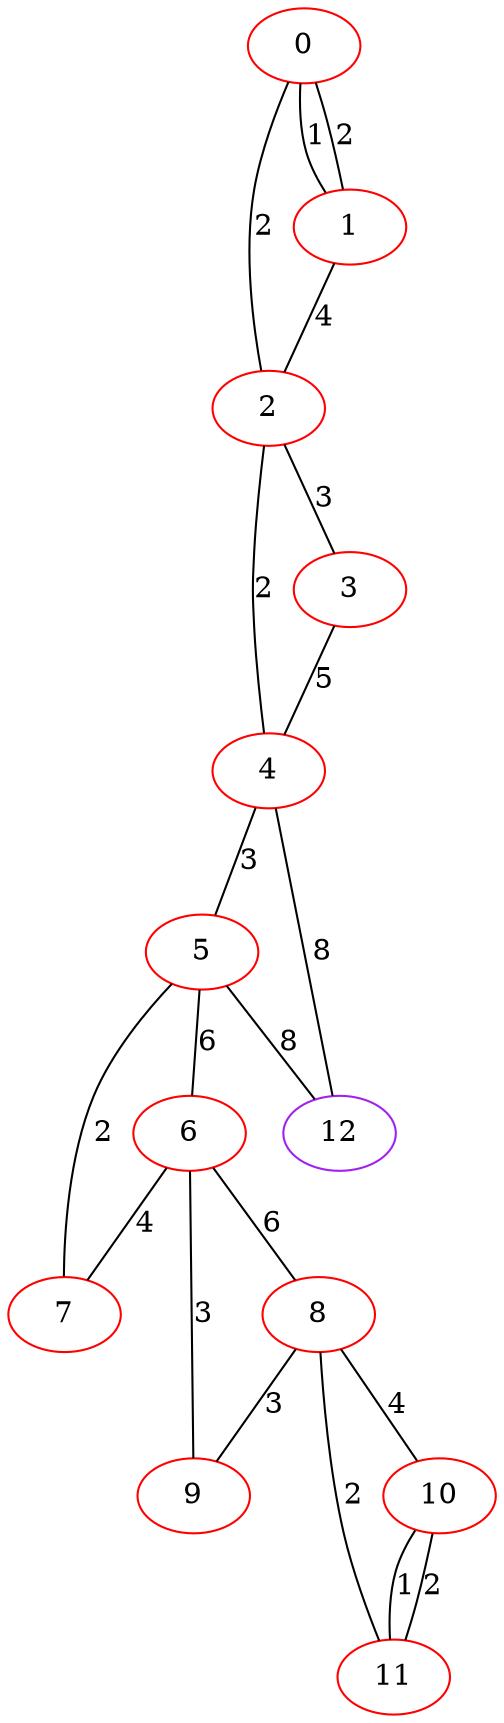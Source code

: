 graph "" {
0 [color=red, weight=1];
1 [color=red, weight=1];
2 [color=red, weight=1];
3 [color=red, weight=1];
4 [color=red, weight=1];
5 [color=red, weight=1];
6 [color=red, weight=1];
7 [color=red, weight=1];
8 [color=red, weight=1];
9 [color=red, weight=1];
10 [color=red, weight=1];
11 [color=red, weight=1];
12 [color=purple, weight=4];
0 -- 1  [key=0, label=1];
0 -- 1  [key=1, label=2];
0 -- 2  [key=0, label=2];
1 -- 2  [key=0, label=4];
2 -- 3  [key=0, label=3];
2 -- 4  [key=0, label=2];
3 -- 4  [key=0, label=5];
4 -- 12  [key=0, label=8];
4 -- 5  [key=0, label=3];
5 -- 12  [key=0, label=8];
5 -- 6  [key=0, label=6];
5 -- 7  [key=0, label=2];
6 -- 8  [key=0, label=6];
6 -- 9  [key=0, label=3];
6 -- 7  [key=0, label=4];
8 -- 9  [key=0, label=3];
8 -- 10  [key=0, label=4];
8 -- 11  [key=0, label=2];
10 -- 11  [key=0, label=1];
10 -- 11  [key=1, label=2];
}
